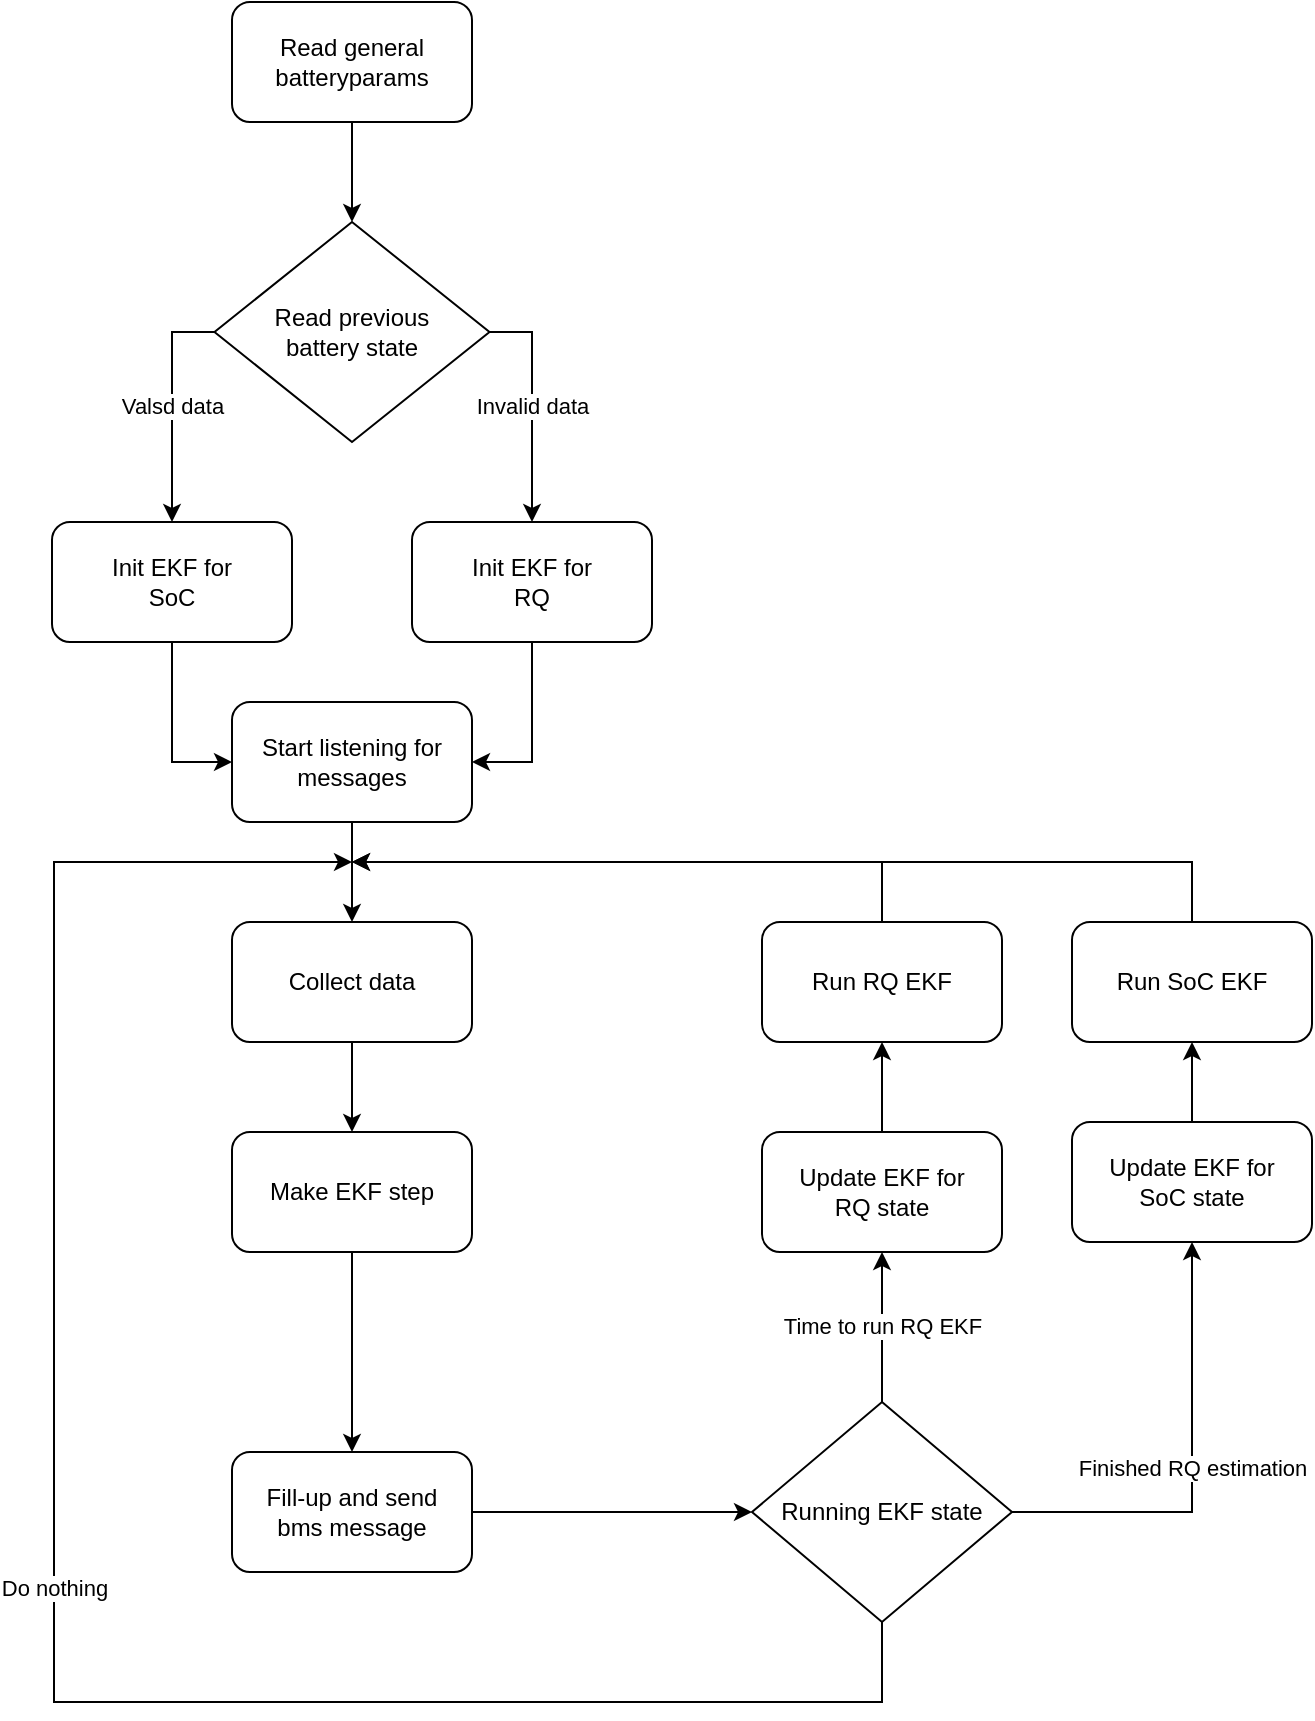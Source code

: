 <mxfile version="26.2.13">
  <diagram id="C5RBs43oDa-KdzZeNtuy" name="Page-1">
    <mxGraphModel dx="1500" dy="1077" grid="1" gridSize="10" guides="1" tooltips="1" connect="1" arrows="1" fold="1" page="1" pageScale="1" pageWidth="827" pageHeight="1169" math="0" shadow="0">
      <root>
        <mxCell id="WIyWlLk6GJQsqaUBKTNV-0" />
        <mxCell id="WIyWlLk6GJQsqaUBKTNV-1" parent="WIyWlLk6GJQsqaUBKTNV-0" />
        <mxCell id="WIyWlLk6GJQsqaUBKTNV-3" value="&lt;div&gt;Read general batteryparams&lt;/div&gt;" style="rounded=1;whiteSpace=wrap;html=1;fontSize=12;glass=0;strokeWidth=1;shadow=0;" parent="WIyWlLk6GJQsqaUBKTNV-1" vertex="1">
          <mxGeometry x="160" y="10" width="120" height="60" as="geometry" />
        </mxCell>
        <mxCell id="q4JDkEVtdoKc7ooOMmAg-17" style="edgeStyle=orthogonalEdgeStyle;rounded=0;orthogonalLoop=1;jettySize=auto;html=1;entryX=0.5;entryY=0;entryDx=0;entryDy=0;" edge="1" parent="WIyWlLk6GJQsqaUBKTNV-1" source="q4JDkEVtdoKc7ooOMmAg-0" target="q4JDkEVtdoKc7ooOMmAg-4">
          <mxGeometry relative="1" as="geometry" />
        </mxCell>
        <mxCell id="q4JDkEVtdoKc7ooOMmAg-0" value="Start listening for messages" style="rounded=1;whiteSpace=wrap;html=1;" vertex="1" parent="WIyWlLk6GJQsqaUBKTNV-1">
          <mxGeometry x="160" y="360" width="120" height="60" as="geometry" />
        </mxCell>
        <mxCell id="q4JDkEVtdoKc7ooOMmAg-13" value="Valsd data" style="edgeStyle=orthogonalEdgeStyle;rounded=0;orthogonalLoop=1;jettySize=auto;html=1;entryX=0.5;entryY=0;entryDx=0;entryDy=0;" edge="1" parent="WIyWlLk6GJQsqaUBKTNV-1" source="q4JDkEVtdoKc7ooOMmAg-1" target="q4JDkEVtdoKc7ooOMmAg-2">
          <mxGeometry relative="1" as="geometry">
            <mxPoint x="130" y="280" as="targetPoint" />
            <Array as="points">
              <mxPoint x="130" y="175" />
            </Array>
          </mxGeometry>
        </mxCell>
        <mxCell id="q4JDkEVtdoKc7ooOMmAg-14" value="Invalid data" style="edgeStyle=orthogonalEdgeStyle;rounded=0;orthogonalLoop=1;jettySize=auto;html=1;exitX=1;exitY=0.5;exitDx=0;exitDy=0;entryX=0.5;entryY=0;entryDx=0;entryDy=0;" edge="1" parent="WIyWlLk6GJQsqaUBKTNV-1" source="q4JDkEVtdoKc7ooOMmAg-1" target="q4JDkEVtdoKc7ooOMmAg-6">
          <mxGeometry relative="1" as="geometry" />
        </mxCell>
        <mxCell id="q4JDkEVtdoKc7ooOMmAg-1" value="Read previous &lt;br&gt;battery state" style="rhombus;whiteSpace=wrap;html=1;" vertex="1" parent="WIyWlLk6GJQsqaUBKTNV-1">
          <mxGeometry x="151.25" y="120" width="137.5" height="110" as="geometry" />
        </mxCell>
        <mxCell id="q4JDkEVtdoKc7ooOMmAg-16" style="edgeStyle=orthogonalEdgeStyle;rounded=0;orthogonalLoop=1;jettySize=auto;html=1;entryX=0;entryY=0.5;entryDx=0;entryDy=0;" edge="1" parent="WIyWlLk6GJQsqaUBKTNV-1" source="q4JDkEVtdoKc7ooOMmAg-2" target="q4JDkEVtdoKc7ooOMmAg-0">
          <mxGeometry relative="1" as="geometry" />
        </mxCell>
        <mxCell id="q4JDkEVtdoKc7ooOMmAg-2" value="Init EKF for&lt;br&gt; SoC" style="rounded=1;whiteSpace=wrap;html=1;" vertex="1" parent="WIyWlLk6GJQsqaUBKTNV-1">
          <mxGeometry x="70" y="270" width="120" height="60" as="geometry" />
        </mxCell>
        <mxCell id="q4JDkEVtdoKc7ooOMmAg-19" style="edgeStyle=orthogonalEdgeStyle;rounded=0;orthogonalLoop=1;jettySize=auto;html=1;entryX=0.5;entryY=0;entryDx=0;entryDy=0;" edge="1" parent="WIyWlLk6GJQsqaUBKTNV-1" source="q4JDkEVtdoKc7ooOMmAg-3" target="q4JDkEVtdoKc7ooOMmAg-5">
          <mxGeometry relative="1" as="geometry" />
        </mxCell>
        <mxCell id="q4JDkEVtdoKc7ooOMmAg-3" value="Make EKF step" style="rounded=1;whiteSpace=wrap;html=1;" vertex="1" parent="WIyWlLk6GJQsqaUBKTNV-1">
          <mxGeometry x="160" y="575" width="120" height="60" as="geometry" />
        </mxCell>
        <mxCell id="q4JDkEVtdoKc7ooOMmAg-18" style="edgeStyle=orthogonalEdgeStyle;rounded=0;orthogonalLoop=1;jettySize=auto;html=1;entryX=0.5;entryY=0;entryDx=0;entryDy=0;" edge="1" parent="WIyWlLk6GJQsqaUBKTNV-1" source="q4JDkEVtdoKc7ooOMmAg-4" target="q4JDkEVtdoKc7ooOMmAg-3">
          <mxGeometry relative="1" as="geometry" />
        </mxCell>
        <mxCell id="q4JDkEVtdoKc7ooOMmAg-4" value="Collect data" style="rounded=1;whiteSpace=wrap;html=1;" vertex="1" parent="WIyWlLk6GJQsqaUBKTNV-1">
          <mxGeometry x="160" y="470" width="120" height="60" as="geometry" />
        </mxCell>
        <mxCell id="q4JDkEVtdoKc7ooOMmAg-20" style="edgeStyle=orthogonalEdgeStyle;rounded=0;orthogonalLoop=1;jettySize=auto;html=1;entryX=0;entryY=0.5;entryDx=0;entryDy=0;" edge="1" parent="WIyWlLk6GJQsqaUBKTNV-1" source="q4JDkEVtdoKc7ooOMmAg-5" target="q4JDkEVtdoKc7ooOMmAg-7">
          <mxGeometry relative="1" as="geometry" />
        </mxCell>
        <mxCell id="q4JDkEVtdoKc7ooOMmAg-5" value="Fill-up and send&lt;br&gt;bms message" style="rounded=1;whiteSpace=wrap;html=1;" vertex="1" parent="WIyWlLk6GJQsqaUBKTNV-1">
          <mxGeometry x="160" y="735" width="120" height="60" as="geometry" />
        </mxCell>
        <mxCell id="q4JDkEVtdoKc7ooOMmAg-15" style="edgeStyle=orthogonalEdgeStyle;rounded=0;orthogonalLoop=1;jettySize=auto;html=1;entryX=1;entryY=0.5;entryDx=0;entryDy=0;" edge="1" parent="WIyWlLk6GJQsqaUBKTNV-1" source="q4JDkEVtdoKc7ooOMmAg-6" target="q4JDkEVtdoKc7ooOMmAg-0">
          <mxGeometry relative="1" as="geometry" />
        </mxCell>
        <mxCell id="q4JDkEVtdoKc7ooOMmAg-6" value="Init EKF for&lt;br&gt;RQ" style="rounded=1;whiteSpace=wrap;html=1;" vertex="1" parent="WIyWlLk6GJQsqaUBKTNV-1">
          <mxGeometry x="250" y="270" width="120" height="60" as="geometry" />
        </mxCell>
        <mxCell id="q4JDkEVtdoKc7ooOMmAg-21" value="Time to run RQ EKF" style="edgeStyle=orthogonalEdgeStyle;rounded=0;orthogonalLoop=1;jettySize=auto;html=1;exitX=0.5;exitY=0;exitDx=0;exitDy=0;entryX=0.5;entryY=1;entryDx=0;entryDy=0;" edge="1" parent="WIyWlLk6GJQsqaUBKTNV-1" source="q4JDkEVtdoKc7ooOMmAg-7" target="q4JDkEVtdoKc7ooOMmAg-10">
          <mxGeometry x="0.013" relative="1" as="geometry">
            <mxPoint as="offset" />
          </mxGeometry>
        </mxCell>
        <mxCell id="q4JDkEVtdoKc7ooOMmAg-22" value="Finished RQ estimation" style="edgeStyle=orthogonalEdgeStyle;rounded=0;orthogonalLoop=1;jettySize=auto;html=1;exitX=1;exitY=0.5;exitDx=0;exitDy=0;entryX=0.5;entryY=1;entryDx=0;entryDy=0;" edge="1" parent="WIyWlLk6GJQsqaUBKTNV-1" source="q4JDkEVtdoKc7ooOMmAg-7" target="q4JDkEVtdoKc7ooOMmAg-9">
          <mxGeometry relative="1" as="geometry" />
        </mxCell>
        <mxCell id="q4JDkEVtdoKc7ooOMmAg-28" value="Do nothing" style="edgeStyle=orthogonalEdgeStyle;rounded=0;orthogonalLoop=1;jettySize=auto;html=1;" edge="1" parent="WIyWlLk6GJQsqaUBKTNV-1" source="q4JDkEVtdoKc7ooOMmAg-7">
          <mxGeometry relative="1" as="geometry">
            <mxPoint x="220" y="440" as="targetPoint" />
            <Array as="points">
              <mxPoint x="485" y="860" />
              <mxPoint x="71" y="860" />
            </Array>
          </mxGeometry>
        </mxCell>
        <mxCell id="q4JDkEVtdoKc7ooOMmAg-7" value="Running EKF state" style="rhombus;whiteSpace=wrap;html=1;" vertex="1" parent="WIyWlLk6GJQsqaUBKTNV-1">
          <mxGeometry x="420" y="710" width="130" height="110" as="geometry" />
        </mxCell>
        <mxCell id="q4JDkEVtdoKc7ooOMmAg-27" style="edgeStyle=orthogonalEdgeStyle;rounded=0;orthogonalLoop=1;jettySize=auto;html=1;entryX=0.5;entryY=1;entryDx=0;entryDy=0;" edge="1" parent="WIyWlLk6GJQsqaUBKTNV-1" source="q4JDkEVtdoKc7ooOMmAg-9" target="q4JDkEVtdoKc7ooOMmAg-25">
          <mxGeometry relative="1" as="geometry" />
        </mxCell>
        <mxCell id="q4JDkEVtdoKc7ooOMmAg-9" value="Update EKF for&lt;br&gt; SoC state" style="rounded=1;whiteSpace=wrap;html=1;" vertex="1" parent="WIyWlLk6GJQsqaUBKTNV-1">
          <mxGeometry x="580" y="570" width="120" height="60" as="geometry" />
        </mxCell>
        <mxCell id="q4JDkEVtdoKc7ooOMmAg-23" style="edgeStyle=orthogonalEdgeStyle;rounded=0;orthogonalLoop=1;jettySize=auto;html=1;entryX=0.5;entryY=1;entryDx=0;entryDy=0;" edge="1" parent="WIyWlLk6GJQsqaUBKTNV-1" source="q4JDkEVtdoKc7ooOMmAg-10" target="q4JDkEVtdoKc7ooOMmAg-11">
          <mxGeometry relative="1" as="geometry" />
        </mxCell>
        <mxCell id="q4JDkEVtdoKc7ooOMmAg-10" value="Update EKF for&lt;br&gt;RQ state" style="rounded=1;whiteSpace=wrap;html=1;" vertex="1" parent="WIyWlLk6GJQsqaUBKTNV-1">
          <mxGeometry x="425" y="575" width="120" height="60" as="geometry" />
        </mxCell>
        <mxCell id="q4JDkEVtdoKc7ooOMmAg-24" style="edgeStyle=orthogonalEdgeStyle;rounded=0;orthogonalLoop=1;jettySize=auto;html=1;" edge="1" parent="WIyWlLk6GJQsqaUBKTNV-1" source="q4JDkEVtdoKc7ooOMmAg-11">
          <mxGeometry relative="1" as="geometry">
            <mxPoint x="220" y="440" as="targetPoint" />
            <Array as="points">
              <mxPoint x="485" y="440" />
            </Array>
          </mxGeometry>
        </mxCell>
        <mxCell id="q4JDkEVtdoKc7ooOMmAg-11" value="Run RQ EKF" style="rounded=1;whiteSpace=wrap;html=1;" vertex="1" parent="WIyWlLk6GJQsqaUBKTNV-1">
          <mxGeometry x="425" y="470" width="120" height="60" as="geometry" />
        </mxCell>
        <mxCell id="q4JDkEVtdoKc7ooOMmAg-12" style="edgeStyle=orthogonalEdgeStyle;rounded=0;orthogonalLoop=1;jettySize=auto;html=1;exitX=0.5;exitY=1;exitDx=0;exitDy=0;entryX=0.5;entryY=0;entryDx=0;entryDy=0;" edge="1" parent="WIyWlLk6GJQsqaUBKTNV-1" source="WIyWlLk6GJQsqaUBKTNV-3" target="q4JDkEVtdoKc7ooOMmAg-1">
          <mxGeometry relative="1" as="geometry" />
        </mxCell>
        <mxCell id="q4JDkEVtdoKc7ooOMmAg-26" style="edgeStyle=orthogonalEdgeStyle;rounded=0;orthogonalLoop=1;jettySize=auto;html=1;" edge="1" parent="WIyWlLk6GJQsqaUBKTNV-1" source="q4JDkEVtdoKc7ooOMmAg-25">
          <mxGeometry relative="1" as="geometry">
            <mxPoint x="220" y="440" as="targetPoint" />
            <Array as="points">
              <mxPoint x="640" y="440" />
            </Array>
          </mxGeometry>
        </mxCell>
        <mxCell id="q4JDkEVtdoKc7ooOMmAg-25" value="Run SoC EKF" style="rounded=1;whiteSpace=wrap;html=1;" vertex="1" parent="WIyWlLk6GJQsqaUBKTNV-1">
          <mxGeometry x="580" y="470" width="120" height="60" as="geometry" />
        </mxCell>
      </root>
    </mxGraphModel>
  </diagram>
</mxfile>
